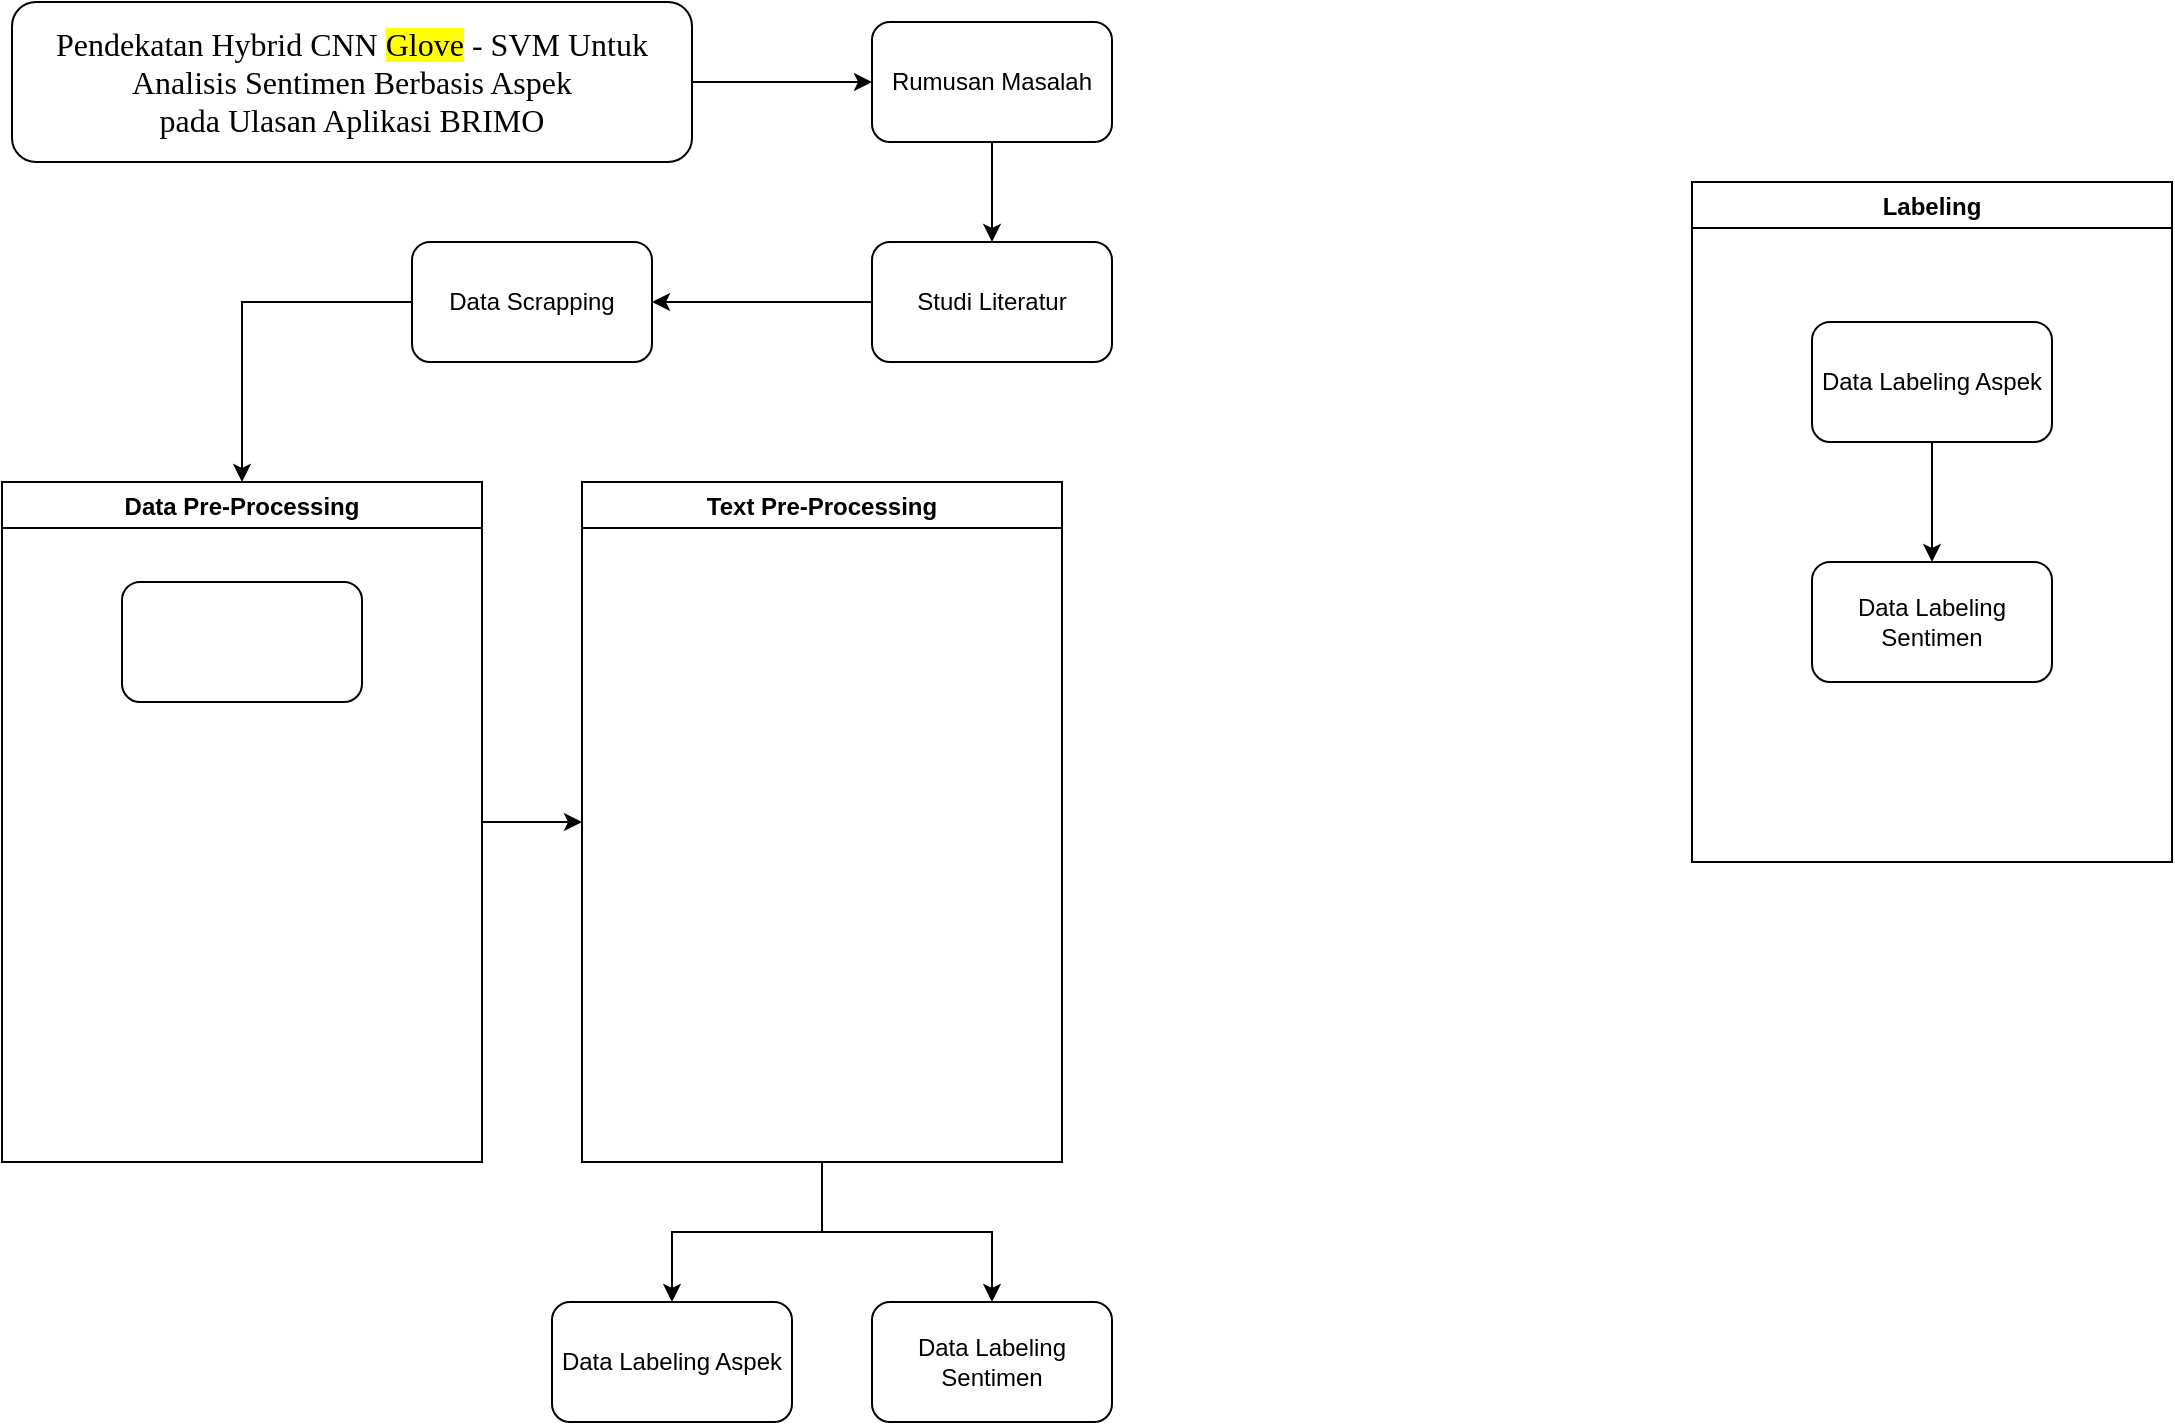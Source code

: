<mxfile version="24.8.3">
  <diagram name="Page-1" id="PIee3p56ZYwBG29FOCDX">
    <mxGraphModel dx="1222" dy="634" grid="1" gridSize="10" guides="1" tooltips="1" connect="1" arrows="1" fold="1" page="1" pageScale="1" pageWidth="850" pageHeight="1100" math="0" shadow="0">
      <root>
        <mxCell id="0" />
        <mxCell id="1" parent="0" />
        <mxCell id="JAxsVdZLf2L0At49DJf2-3" value="" style="edgeStyle=orthogonalEdgeStyle;rounded=0;orthogonalLoop=1;jettySize=auto;html=1;exitX=0;exitY=0.5;exitDx=0;exitDy=0;" edge="1" parent="1" source="JAxsVdZLf2L0At49DJf2-9" target="JAxsVdZLf2L0At49DJf2-2">
          <mxGeometry relative="1" as="geometry">
            <mxPoint x="350" y="140" as="sourcePoint" />
            <Array as="points" />
          </mxGeometry>
        </mxCell>
        <mxCell id="JAxsVdZLf2L0At49DJf2-8" value="" style="edgeStyle=orthogonalEdgeStyle;rounded=0;orthogonalLoop=1;jettySize=auto;html=1;" edge="1" parent="1" source="JAxsVdZLf2L0At49DJf2-1" target="JAxsVdZLf2L0At49DJf2-7">
          <mxGeometry relative="1" as="geometry" />
        </mxCell>
        <mxCell id="JAxsVdZLf2L0At49DJf2-1" value="&lt;span style=&quot;font-size:12.0pt;mso-bidi-font-size:14.0pt;&lt;br/&gt;line-height:107%;font-family:&amp;quot;Times New Roman&amp;quot;,serif;mso-fareast-font-family:&lt;br/&gt;Calibri;mso-fareast-theme-font:minor-latin;mso-bidi-font-family:&amp;quot;Cordia New&amp;quot;;&lt;br/&gt;mso-bidi-theme-font:minor-bidi;mso-ansi-language:EN-ID;mso-fareast-language:&lt;br/&gt;EN-US;mso-bidi-language:TH&quot;&gt;Pendekatan Hybrid CNN &lt;span style=&quot;background:yellow;&lt;br/&gt;mso-highlight:yellow&quot;&gt;Glove&lt;/span&gt; - SVM Untuk Analisis Sentimen Berbasis Aspek&lt;br/&gt;pada Ulasan Aplikasi BRIMO&lt;/span&gt;" style="rounded=1;whiteSpace=wrap;html=1;" vertex="1" parent="1">
          <mxGeometry x="90" y="40" width="340" height="80" as="geometry" />
        </mxCell>
        <mxCell id="JAxsVdZLf2L0At49DJf2-5" value="" style="edgeStyle=orthogonalEdgeStyle;rounded=0;orthogonalLoop=1;jettySize=auto;html=1;entryX=0.5;entryY=0;entryDx=0;entryDy=0;" edge="1" parent="1" source="JAxsVdZLf2L0At49DJf2-2" target="JAxsVdZLf2L0At49DJf2-17">
          <mxGeometry relative="1" as="geometry">
            <mxPoint x="350.0" y="260" as="targetPoint" />
            <Array as="points">
              <mxPoint x="205" y="190" />
            </Array>
          </mxGeometry>
        </mxCell>
        <mxCell id="JAxsVdZLf2L0At49DJf2-2" value="Data Scrapping" style="rounded=1;whiteSpace=wrap;html=1;" vertex="1" parent="1">
          <mxGeometry x="290" y="160" width="120" height="60" as="geometry" />
        </mxCell>
        <mxCell id="JAxsVdZLf2L0At49DJf2-10" value="" style="edgeStyle=orthogonalEdgeStyle;rounded=0;orthogonalLoop=1;jettySize=auto;html=1;" edge="1" parent="1" source="JAxsVdZLf2L0At49DJf2-7" target="JAxsVdZLf2L0At49DJf2-9">
          <mxGeometry relative="1" as="geometry" />
        </mxCell>
        <mxCell id="JAxsVdZLf2L0At49DJf2-7" value="Rumusan Masalah" style="rounded=1;whiteSpace=wrap;html=1;" vertex="1" parent="1">
          <mxGeometry x="520" y="50" width="120" height="60" as="geometry" />
        </mxCell>
        <mxCell id="JAxsVdZLf2L0At49DJf2-9" value="Studi Literatur" style="rounded=1;whiteSpace=wrap;html=1;" vertex="1" parent="1">
          <mxGeometry x="520" y="160" width="120" height="60" as="geometry" />
        </mxCell>
        <mxCell id="JAxsVdZLf2L0At49DJf2-21" style="edgeStyle=orthogonalEdgeStyle;rounded=0;orthogonalLoop=1;jettySize=auto;html=1;exitX=1;exitY=0.5;exitDx=0;exitDy=0;entryX=0;entryY=0.5;entryDx=0;entryDy=0;" edge="1" parent="1" source="JAxsVdZLf2L0At49DJf2-17" target="JAxsVdZLf2L0At49DJf2-18">
          <mxGeometry relative="1" as="geometry" />
        </mxCell>
        <mxCell id="JAxsVdZLf2L0At49DJf2-17" value="Data Pre-Processing" style="swimlane;" vertex="1" parent="1">
          <mxGeometry x="85" y="280" width="240" height="340" as="geometry" />
        </mxCell>
        <mxCell id="JAxsVdZLf2L0At49DJf2-19" value="" style="rounded=1;whiteSpace=wrap;html=1;" vertex="1" parent="JAxsVdZLf2L0At49DJf2-17">
          <mxGeometry x="60" y="50" width="120" height="60" as="geometry" />
        </mxCell>
        <mxCell id="JAxsVdZLf2L0At49DJf2-32" style="edgeStyle=orthogonalEdgeStyle;rounded=0;orthogonalLoop=1;jettySize=auto;html=1;" edge="1" parent="1" source="JAxsVdZLf2L0At49DJf2-18" target="JAxsVdZLf2L0At49DJf2-24">
          <mxGeometry relative="1" as="geometry" />
        </mxCell>
        <mxCell id="JAxsVdZLf2L0At49DJf2-33" style="edgeStyle=orthogonalEdgeStyle;rounded=0;orthogonalLoop=1;jettySize=auto;html=1;" edge="1" parent="1" source="JAxsVdZLf2L0At49DJf2-18" target="JAxsVdZLf2L0At49DJf2-23">
          <mxGeometry relative="1" as="geometry" />
        </mxCell>
        <mxCell id="JAxsVdZLf2L0At49DJf2-18" value="Text Pre-Processing" style="swimlane;" vertex="1" parent="1">
          <mxGeometry x="375" y="280" width="240" height="340" as="geometry" />
        </mxCell>
        <mxCell id="JAxsVdZLf2L0At49DJf2-26" value="Labeling" style="swimlane;startSize=23;" vertex="1" parent="1">
          <mxGeometry x="930" y="130" width="240" height="340" as="geometry" />
        </mxCell>
        <mxCell id="JAxsVdZLf2L0At49DJf2-27" value="" style="edgeStyle=orthogonalEdgeStyle;rounded=0;orthogonalLoop=1;jettySize=auto;html=1;" edge="1" parent="JAxsVdZLf2L0At49DJf2-26" source="JAxsVdZLf2L0At49DJf2-28" target="JAxsVdZLf2L0At49DJf2-29">
          <mxGeometry relative="1" as="geometry" />
        </mxCell>
        <mxCell id="JAxsVdZLf2L0At49DJf2-28" value="Data Labeling Aspek" style="rounded=1;whiteSpace=wrap;html=1;" vertex="1" parent="JAxsVdZLf2L0At49DJf2-26">
          <mxGeometry x="60" y="70" width="120" height="60" as="geometry" />
        </mxCell>
        <mxCell id="JAxsVdZLf2L0At49DJf2-29" value="Data Labeling Sentimen" style="rounded=1;whiteSpace=wrap;html=1;" vertex="1" parent="JAxsVdZLf2L0At49DJf2-26">
          <mxGeometry x="60" y="190" width="120" height="60" as="geometry" />
        </mxCell>
        <mxCell id="JAxsVdZLf2L0At49DJf2-23" value="Data Labeling Aspek" style="rounded=1;whiteSpace=wrap;html=1;" vertex="1" parent="1">
          <mxGeometry x="360" y="690" width="120" height="60" as="geometry" />
        </mxCell>
        <mxCell id="JAxsVdZLf2L0At49DJf2-24" value="Data Labeling Sentimen" style="rounded=1;whiteSpace=wrap;html=1;" vertex="1" parent="1">
          <mxGeometry x="520" y="690" width="120" height="60" as="geometry" />
        </mxCell>
      </root>
    </mxGraphModel>
  </diagram>
</mxfile>
